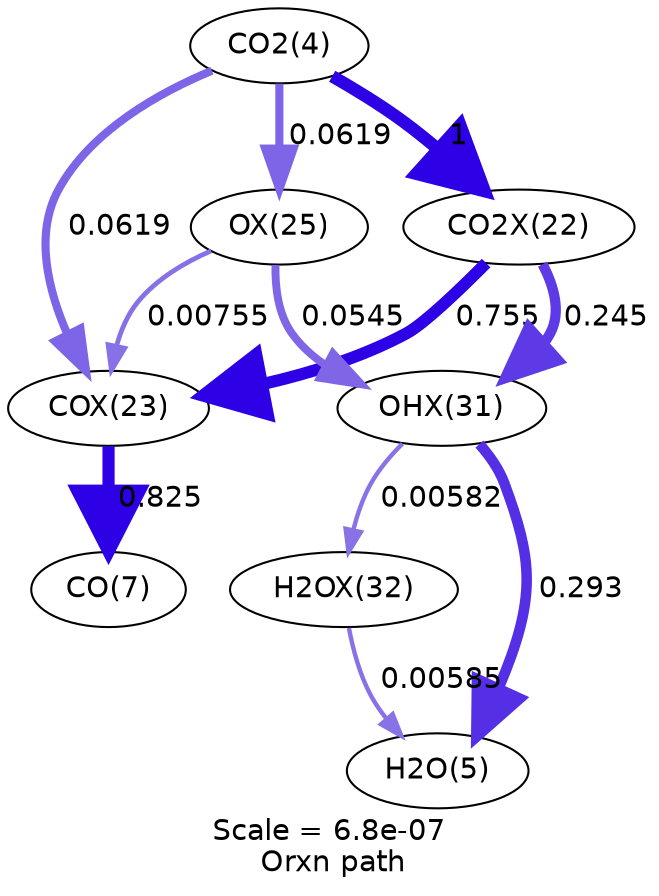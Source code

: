 digraph reaction_paths {
center=1;
s25 -> s2[fontname="Helvetica", penwidth=6, arrowsize=3, color="0.7, 1.5, 0.9"
, label=" 1"];
s25 -> s3[fontname="Helvetica", penwidth=3.9, arrowsize=1.95, color="0.7, 0.562, 0.9"
, label=" 0.0619"];
s25 -> s5[fontname="Helvetica", penwidth=3.9, arrowsize=1.95, color="0.7, 0.562, 0.9"
, label=" 0.0619"];
s2 -> s3[fontname="Helvetica", penwidth=5.79, arrowsize=2.89, color="0.7, 1.26, 0.9"
, label=" 0.755"];
s2 -> s11[fontname="Helvetica", penwidth=4.94, arrowsize=2.47, color="0.7, 0.745, 0.9"
, label=" 0.245"];
s3 -> s28[fontname="Helvetica", penwidth=5.85, arrowsize=2.93, color="0.7, 1.32, 0.9"
, label=" 0.825"];
s5 -> s3[fontname="Helvetica", penwidth=2.31, arrowsize=1.16, color="0.7, 0.508, 0.9"
, label=" 0.00755"];
s5 -> s11[fontname="Helvetica", penwidth=3.8, arrowsize=1.9, color="0.7, 0.555, 0.9"
, label=" 0.0545"];
s11 -> s12[fontname="Helvetica", penwidth=2.12, arrowsize=1.06, color="0.7, 0.506, 0.9"
, label=" 0.00582"];
s11 -> s26[fontname="Helvetica", penwidth=5.07, arrowsize=2.54, color="0.7, 0.793, 0.9"
, label=" 0.293"];
s12 -> s26[fontname="Helvetica", penwidth=2.12, arrowsize=1.06, color="0.7, 0.506, 0.9"
, label=" 0.00585"];
s2 [ fontname="Helvetica", label="CO2X(22)"];
s3 [ fontname="Helvetica", label="COX(23)"];
s5 [ fontname="Helvetica", label="OX(25)"];
s11 [ fontname="Helvetica", label="OHX(31)"];
s12 [ fontname="Helvetica", label="H2OX(32)"];
s25 [ fontname="Helvetica", label="CO2(4)"];
s26 [ fontname="Helvetica", label="H2O(5)"];
s28 [ fontname="Helvetica", label="CO(7)"];
 label = "Scale = 6.8e-07\l Orxn path";
 fontname = "Helvetica";
}
